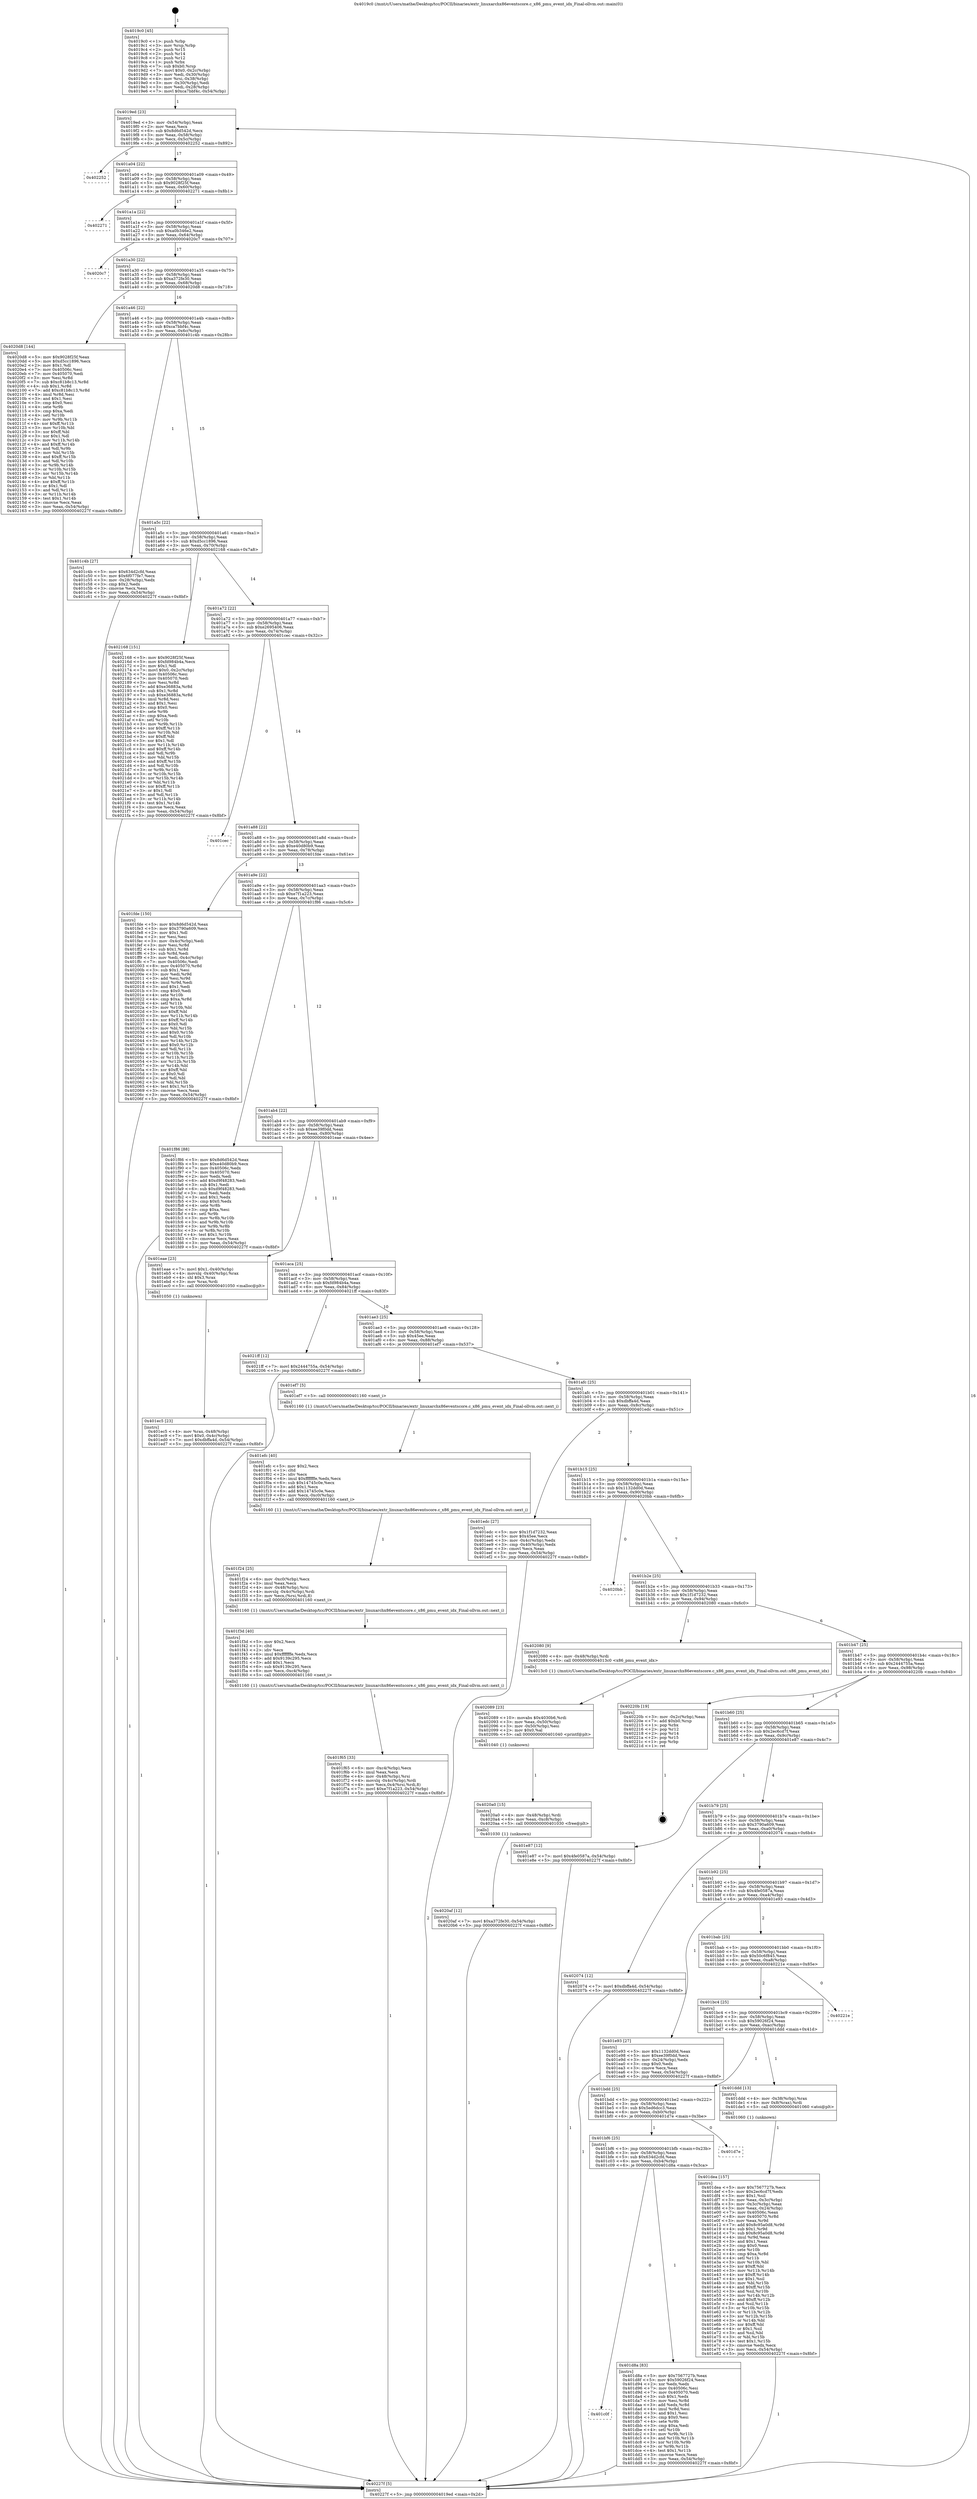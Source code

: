 digraph "0x4019c0" {
  label = "0x4019c0 (/mnt/c/Users/mathe/Desktop/tcc/POCII/binaries/extr_linuxarchx86eventscore.c_x86_pmu_event_idx_Final-ollvm.out::main(0))"
  labelloc = "t"
  node[shape=record]

  Entry [label="",width=0.3,height=0.3,shape=circle,fillcolor=black,style=filled]
  "0x4019ed" [label="{
     0x4019ed [23]\l
     | [instrs]\l
     &nbsp;&nbsp;0x4019ed \<+3\>: mov -0x54(%rbp),%eax\l
     &nbsp;&nbsp;0x4019f0 \<+2\>: mov %eax,%ecx\l
     &nbsp;&nbsp;0x4019f2 \<+6\>: sub $0x8d6d542d,%ecx\l
     &nbsp;&nbsp;0x4019f8 \<+3\>: mov %eax,-0x58(%rbp)\l
     &nbsp;&nbsp;0x4019fb \<+3\>: mov %ecx,-0x5c(%rbp)\l
     &nbsp;&nbsp;0x4019fe \<+6\>: je 0000000000402252 \<main+0x892\>\l
  }"]
  "0x402252" [label="{
     0x402252\l
  }", style=dashed]
  "0x401a04" [label="{
     0x401a04 [22]\l
     | [instrs]\l
     &nbsp;&nbsp;0x401a04 \<+5\>: jmp 0000000000401a09 \<main+0x49\>\l
     &nbsp;&nbsp;0x401a09 \<+3\>: mov -0x58(%rbp),%eax\l
     &nbsp;&nbsp;0x401a0c \<+5\>: sub $0x9028f25f,%eax\l
     &nbsp;&nbsp;0x401a11 \<+3\>: mov %eax,-0x60(%rbp)\l
     &nbsp;&nbsp;0x401a14 \<+6\>: je 0000000000402271 \<main+0x8b1\>\l
  }"]
  Exit [label="",width=0.3,height=0.3,shape=circle,fillcolor=black,style=filled,peripheries=2]
  "0x402271" [label="{
     0x402271\l
  }", style=dashed]
  "0x401a1a" [label="{
     0x401a1a [22]\l
     | [instrs]\l
     &nbsp;&nbsp;0x401a1a \<+5\>: jmp 0000000000401a1f \<main+0x5f\>\l
     &nbsp;&nbsp;0x401a1f \<+3\>: mov -0x58(%rbp),%eax\l
     &nbsp;&nbsp;0x401a22 \<+5\>: sub $0xa0b346e2,%eax\l
     &nbsp;&nbsp;0x401a27 \<+3\>: mov %eax,-0x64(%rbp)\l
     &nbsp;&nbsp;0x401a2a \<+6\>: je 00000000004020c7 \<main+0x707\>\l
  }"]
  "0x4020af" [label="{
     0x4020af [12]\l
     | [instrs]\l
     &nbsp;&nbsp;0x4020af \<+7\>: movl $0xa372fe30,-0x54(%rbp)\l
     &nbsp;&nbsp;0x4020b6 \<+5\>: jmp 000000000040227f \<main+0x8bf\>\l
  }"]
  "0x4020c7" [label="{
     0x4020c7\l
  }", style=dashed]
  "0x401a30" [label="{
     0x401a30 [22]\l
     | [instrs]\l
     &nbsp;&nbsp;0x401a30 \<+5\>: jmp 0000000000401a35 \<main+0x75\>\l
     &nbsp;&nbsp;0x401a35 \<+3\>: mov -0x58(%rbp),%eax\l
     &nbsp;&nbsp;0x401a38 \<+5\>: sub $0xa372fe30,%eax\l
     &nbsp;&nbsp;0x401a3d \<+3\>: mov %eax,-0x68(%rbp)\l
     &nbsp;&nbsp;0x401a40 \<+6\>: je 00000000004020d8 \<main+0x718\>\l
  }"]
  "0x4020a0" [label="{
     0x4020a0 [15]\l
     | [instrs]\l
     &nbsp;&nbsp;0x4020a0 \<+4\>: mov -0x48(%rbp),%rdi\l
     &nbsp;&nbsp;0x4020a4 \<+6\>: mov %eax,-0xc8(%rbp)\l
     &nbsp;&nbsp;0x4020aa \<+5\>: call 0000000000401030 \<free@plt\>\l
     | [calls]\l
     &nbsp;&nbsp;0x401030 \{1\} (unknown)\l
  }"]
  "0x4020d8" [label="{
     0x4020d8 [144]\l
     | [instrs]\l
     &nbsp;&nbsp;0x4020d8 \<+5\>: mov $0x9028f25f,%eax\l
     &nbsp;&nbsp;0x4020dd \<+5\>: mov $0xd5cc1896,%ecx\l
     &nbsp;&nbsp;0x4020e2 \<+2\>: mov $0x1,%dl\l
     &nbsp;&nbsp;0x4020e4 \<+7\>: mov 0x40506c,%esi\l
     &nbsp;&nbsp;0x4020eb \<+7\>: mov 0x405070,%edi\l
     &nbsp;&nbsp;0x4020f2 \<+3\>: mov %esi,%r8d\l
     &nbsp;&nbsp;0x4020f5 \<+7\>: sub $0xc81b8c13,%r8d\l
     &nbsp;&nbsp;0x4020fc \<+4\>: sub $0x1,%r8d\l
     &nbsp;&nbsp;0x402100 \<+7\>: add $0xc81b8c13,%r8d\l
     &nbsp;&nbsp;0x402107 \<+4\>: imul %r8d,%esi\l
     &nbsp;&nbsp;0x40210b \<+3\>: and $0x1,%esi\l
     &nbsp;&nbsp;0x40210e \<+3\>: cmp $0x0,%esi\l
     &nbsp;&nbsp;0x402111 \<+4\>: sete %r9b\l
     &nbsp;&nbsp;0x402115 \<+3\>: cmp $0xa,%edi\l
     &nbsp;&nbsp;0x402118 \<+4\>: setl %r10b\l
     &nbsp;&nbsp;0x40211c \<+3\>: mov %r9b,%r11b\l
     &nbsp;&nbsp;0x40211f \<+4\>: xor $0xff,%r11b\l
     &nbsp;&nbsp;0x402123 \<+3\>: mov %r10b,%bl\l
     &nbsp;&nbsp;0x402126 \<+3\>: xor $0xff,%bl\l
     &nbsp;&nbsp;0x402129 \<+3\>: xor $0x1,%dl\l
     &nbsp;&nbsp;0x40212c \<+3\>: mov %r11b,%r14b\l
     &nbsp;&nbsp;0x40212f \<+4\>: and $0xff,%r14b\l
     &nbsp;&nbsp;0x402133 \<+3\>: and %dl,%r9b\l
     &nbsp;&nbsp;0x402136 \<+3\>: mov %bl,%r15b\l
     &nbsp;&nbsp;0x402139 \<+4\>: and $0xff,%r15b\l
     &nbsp;&nbsp;0x40213d \<+3\>: and %dl,%r10b\l
     &nbsp;&nbsp;0x402140 \<+3\>: or %r9b,%r14b\l
     &nbsp;&nbsp;0x402143 \<+3\>: or %r10b,%r15b\l
     &nbsp;&nbsp;0x402146 \<+3\>: xor %r15b,%r14b\l
     &nbsp;&nbsp;0x402149 \<+3\>: or %bl,%r11b\l
     &nbsp;&nbsp;0x40214c \<+4\>: xor $0xff,%r11b\l
     &nbsp;&nbsp;0x402150 \<+3\>: or $0x1,%dl\l
     &nbsp;&nbsp;0x402153 \<+3\>: and %dl,%r11b\l
     &nbsp;&nbsp;0x402156 \<+3\>: or %r11b,%r14b\l
     &nbsp;&nbsp;0x402159 \<+4\>: test $0x1,%r14b\l
     &nbsp;&nbsp;0x40215d \<+3\>: cmovne %ecx,%eax\l
     &nbsp;&nbsp;0x402160 \<+3\>: mov %eax,-0x54(%rbp)\l
     &nbsp;&nbsp;0x402163 \<+5\>: jmp 000000000040227f \<main+0x8bf\>\l
  }"]
  "0x401a46" [label="{
     0x401a46 [22]\l
     | [instrs]\l
     &nbsp;&nbsp;0x401a46 \<+5\>: jmp 0000000000401a4b \<main+0x8b\>\l
     &nbsp;&nbsp;0x401a4b \<+3\>: mov -0x58(%rbp),%eax\l
     &nbsp;&nbsp;0x401a4e \<+5\>: sub $0xca7bbf4c,%eax\l
     &nbsp;&nbsp;0x401a53 \<+3\>: mov %eax,-0x6c(%rbp)\l
     &nbsp;&nbsp;0x401a56 \<+6\>: je 0000000000401c4b \<main+0x28b\>\l
  }"]
  "0x402089" [label="{
     0x402089 [23]\l
     | [instrs]\l
     &nbsp;&nbsp;0x402089 \<+10\>: movabs $0x4030b6,%rdi\l
     &nbsp;&nbsp;0x402093 \<+3\>: mov %eax,-0x50(%rbp)\l
     &nbsp;&nbsp;0x402096 \<+3\>: mov -0x50(%rbp),%esi\l
     &nbsp;&nbsp;0x402099 \<+2\>: mov $0x0,%al\l
     &nbsp;&nbsp;0x40209b \<+5\>: call 0000000000401040 \<printf@plt\>\l
     | [calls]\l
     &nbsp;&nbsp;0x401040 \{1\} (unknown)\l
  }"]
  "0x401c4b" [label="{
     0x401c4b [27]\l
     | [instrs]\l
     &nbsp;&nbsp;0x401c4b \<+5\>: mov $0x634d2cfd,%eax\l
     &nbsp;&nbsp;0x401c50 \<+5\>: mov $0x6f077fe7,%ecx\l
     &nbsp;&nbsp;0x401c55 \<+3\>: mov -0x28(%rbp),%edx\l
     &nbsp;&nbsp;0x401c58 \<+3\>: cmp $0x2,%edx\l
     &nbsp;&nbsp;0x401c5b \<+3\>: cmovne %ecx,%eax\l
     &nbsp;&nbsp;0x401c5e \<+3\>: mov %eax,-0x54(%rbp)\l
     &nbsp;&nbsp;0x401c61 \<+5\>: jmp 000000000040227f \<main+0x8bf\>\l
  }"]
  "0x401a5c" [label="{
     0x401a5c [22]\l
     | [instrs]\l
     &nbsp;&nbsp;0x401a5c \<+5\>: jmp 0000000000401a61 \<main+0xa1\>\l
     &nbsp;&nbsp;0x401a61 \<+3\>: mov -0x58(%rbp),%eax\l
     &nbsp;&nbsp;0x401a64 \<+5\>: sub $0xd5cc1896,%eax\l
     &nbsp;&nbsp;0x401a69 \<+3\>: mov %eax,-0x70(%rbp)\l
     &nbsp;&nbsp;0x401a6c \<+6\>: je 0000000000402168 \<main+0x7a8\>\l
  }"]
  "0x40227f" [label="{
     0x40227f [5]\l
     | [instrs]\l
     &nbsp;&nbsp;0x40227f \<+5\>: jmp 00000000004019ed \<main+0x2d\>\l
  }"]
  "0x4019c0" [label="{
     0x4019c0 [45]\l
     | [instrs]\l
     &nbsp;&nbsp;0x4019c0 \<+1\>: push %rbp\l
     &nbsp;&nbsp;0x4019c1 \<+3\>: mov %rsp,%rbp\l
     &nbsp;&nbsp;0x4019c4 \<+2\>: push %r15\l
     &nbsp;&nbsp;0x4019c6 \<+2\>: push %r14\l
     &nbsp;&nbsp;0x4019c8 \<+2\>: push %r12\l
     &nbsp;&nbsp;0x4019ca \<+1\>: push %rbx\l
     &nbsp;&nbsp;0x4019cb \<+7\>: sub $0xb0,%rsp\l
     &nbsp;&nbsp;0x4019d2 \<+7\>: movl $0x0,-0x2c(%rbp)\l
     &nbsp;&nbsp;0x4019d9 \<+3\>: mov %edi,-0x30(%rbp)\l
     &nbsp;&nbsp;0x4019dc \<+4\>: mov %rsi,-0x38(%rbp)\l
     &nbsp;&nbsp;0x4019e0 \<+3\>: mov -0x30(%rbp),%edi\l
     &nbsp;&nbsp;0x4019e3 \<+3\>: mov %edi,-0x28(%rbp)\l
     &nbsp;&nbsp;0x4019e6 \<+7\>: movl $0xca7bbf4c,-0x54(%rbp)\l
  }"]
  "0x401f65" [label="{
     0x401f65 [33]\l
     | [instrs]\l
     &nbsp;&nbsp;0x401f65 \<+6\>: mov -0xc4(%rbp),%ecx\l
     &nbsp;&nbsp;0x401f6b \<+3\>: imul %eax,%ecx\l
     &nbsp;&nbsp;0x401f6e \<+4\>: mov -0x48(%rbp),%rsi\l
     &nbsp;&nbsp;0x401f72 \<+4\>: movslq -0x4c(%rbp),%rdi\l
     &nbsp;&nbsp;0x401f76 \<+4\>: mov %ecx,0x4(%rsi,%rdi,8)\l
     &nbsp;&nbsp;0x401f7a \<+7\>: movl $0xe7f1a223,-0x54(%rbp)\l
     &nbsp;&nbsp;0x401f81 \<+5\>: jmp 000000000040227f \<main+0x8bf\>\l
  }"]
  "0x402168" [label="{
     0x402168 [151]\l
     | [instrs]\l
     &nbsp;&nbsp;0x402168 \<+5\>: mov $0x9028f25f,%eax\l
     &nbsp;&nbsp;0x40216d \<+5\>: mov $0xfd984b4a,%ecx\l
     &nbsp;&nbsp;0x402172 \<+2\>: mov $0x1,%dl\l
     &nbsp;&nbsp;0x402174 \<+7\>: movl $0x0,-0x2c(%rbp)\l
     &nbsp;&nbsp;0x40217b \<+7\>: mov 0x40506c,%esi\l
     &nbsp;&nbsp;0x402182 \<+7\>: mov 0x405070,%edi\l
     &nbsp;&nbsp;0x402189 \<+3\>: mov %esi,%r8d\l
     &nbsp;&nbsp;0x40218c \<+7\>: add $0xe36883a,%r8d\l
     &nbsp;&nbsp;0x402193 \<+4\>: sub $0x1,%r8d\l
     &nbsp;&nbsp;0x402197 \<+7\>: sub $0xe36883a,%r8d\l
     &nbsp;&nbsp;0x40219e \<+4\>: imul %r8d,%esi\l
     &nbsp;&nbsp;0x4021a2 \<+3\>: and $0x1,%esi\l
     &nbsp;&nbsp;0x4021a5 \<+3\>: cmp $0x0,%esi\l
     &nbsp;&nbsp;0x4021a8 \<+4\>: sete %r9b\l
     &nbsp;&nbsp;0x4021ac \<+3\>: cmp $0xa,%edi\l
     &nbsp;&nbsp;0x4021af \<+4\>: setl %r10b\l
     &nbsp;&nbsp;0x4021b3 \<+3\>: mov %r9b,%r11b\l
     &nbsp;&nbsp;0x4021b6 \<+4\>: xor $0xff,%r11b\l
     &nbsp;&nbsp;0x4021ba \<+3\>: mov %r10b,%bl\l
     &nbsp;&nbsp;0x4021bd \<+3\>: xor $0xff,%bl\l
     &nbsp;&nbsp;0x4021c0 \<+3\>: xor $0x1,%dl\l
     &nbsp;&nbsp;0x4021c3 \<+3\>: mov %r11b,%r14b\l
     &nbsp;&nbsp;0x4021c6 \<+4\>: and $0xff,%r14b\l
     &nbsp;&nbsp;0x4021ca \<+3\>: and %dl,%r9b\l
     &nbsp;&nbsp;0x4021cd \<+3\>: mov %bl,%r15b\l
     &nbsp;&nbsp;0x4021d0 \<+4\>: and $0xff,%r15b\l
     &nbsp;&nbsp;0x4021d4 \<+3\>: and %dl,%r10b\l
     &nbsp;&nbsp;0x4021d7 \<+3\>: or %r9b,%r14b\l
     &nbsp;&nbsp;0x4021da \<+3\>: or %r10b,%r15b\l
     &nbsp;&nbsp;0x4021dd \<+3\>: xor %r15b,%r14b\l
     &nbsp;&nbsp;0x4021e0 \<+3\>: or %bl,%r11b\l
     &nbsp;&nbsp;0x4021e3 \<+4\>: xor $0xff,%r11b\l
     &nbsp;&nbsp;0x4021e7 \<+3\>: or $0x1,%dl\l
     &nbsp;&nbsp;0x4021ea \<+3\>: and %dl,%r11b\l
     &nbsp;&nbsp;0x4021ed \<+3\>: or %r11b,%r14b\l
     &nbsp;&nbsp;0x4021f0 \<+4\>: test $0x1,%r14b\l
     &nbsp;&nbsp;0x4021f4 \<+3\>: cmovne %ecx,%eax\l
     &nbsp;&nbsp;0x4021f7 \<+3\>: mov %eax,-0x54(%rbp)\l
     &nbsp;&nbsp;0x4021fa \<+5\>: jmp 000000000040227f \<main+0x8bf\>\l
  }"]
  "0x401a72" [label="{
     0x401a72 [22]\l
     | [instrs]\l
     &nbsp;&nbsp;0x401a72 \<+5\>: jmp 0000000000401a77 \<main+0xb7\>\l
     &nbsp;&nbsp;0x401a77 \<+3\>: mov -0x58(%rbp),%eax\l
     &nbsp;&nbsp;0x401a7a \<+5\>: sub $0xe2695406,%eax\l
     &nbsp;&nbsp;0x401a7f \<+3\>: mov %eax,-0x74(%rbp)\l
     &nbsp;&nbsp;0x401a82 \<+6\>: je 0000000000401cec \<main+0x32c\>\l
  }"]
  "0x401f3d" [label="{
     0x401f3d [40]\l
     | [instrs]\l
     &nbsp;&nbsp;0x401f3d \<+5\>: mov $0x2,%ecx\l
     &nbsp;&nbsp;0x401f42 \<+1\>: cltd\l
     &nbsp;&nbsp;0x401f43 \<+2\>: idiv %ecx\l
     &nbsp;&nbsp;0x401f45 \<+6\>: imul $0xfffffffe,%edx,%ecx\l
     &nbsp;&nbsp;0x401f4b \<+6\>: add $0x9139c295,%ecx\l
     &nbsp;&nbsp;0x401f51 \<+3\>: add $0x1,%ecx\l
     &nbsp;&nbsp;0x401f54 \<+6\>: sub $0x9139c295,%ecx\l
     &nbsp;&nbsp;0x401f5a \<+6\>: mov %ecx,-0xc4(%rbp)\l
     &nbsp;&nbsp;0x401f60 \<+5\>: call 0000000000401160 \<next_i\>\l
     | [calls]\l
     &nbsp;&nbsp;0x401160 \{1\} (/mnt/c/Users/mathe/Desktop/tcc/POCII/binaries/extr_linuxarchx86eventscore.c_x86_pmu_event_idx_Final-ollvm.out::next_i)\l
  }"]
  "0x401cec" [label="{
     0x401cec\l
  }", style=dashed]
  "0x401a88" [label="{
     0x401a88 [22]\l
     | [instrs]\l
     &nbsp;&nbsp;0x401a88 \<+5\>: jmp 0000000000401a8d \<main+0xcd\>\l
     &nbsp;&nbsp;0x401a8d \<+3\>: mov -0x58(%rbp),%eax\l
     &nbsp;&nbsp;0x401a90 \<+5\>: sub $0xe40d80b9,%eax\l
     &nbsp;&nbsp;0x401a95 \<+3\>: mov %eax,-0x78(%rbp)\l
     &nbsp;&nbsp;0x401a98 \<+6\>: je 0000000000401fde \<main+0x61e\>\l
  }"]
  "0x401f24" [label="{
     0x401f24 [25]\l
     | [instrs]\l
     &nbsp;&nbsp;0x401f24 \<+6\>: mov -0xc0(%rbp),%ecx\l
     &nbsp;&nbsp;0x401f2a \<+3\>: imul %eax,%ecx\l
     &nbsp;&nbsp;0x401f2d \<+4\>: mov -0x48(%rbp),%rsi\l
     &nbsp;&nbsp;0x401f31 \<+4\>: movslq -0x4c(%rbp),%rdi\l
     &nbsp;&nbsp;0x401f35 \<+3\>: mov %ecx,(%rsi,%rdi,8)\l
     &nbsp;&nbsp;0x401f38 \<+5\>: call 0000000000401160 \<next_i\>\l
     | [calls]\l
     &nbsp;&nbsp;0x401160 \{1\} (/mnt/c/Users/mathe/Desktop/tcc/POCII/binaries/extr_linuxarchx86eventscore.c_x86_pmu_event_idx_Final-ollvm.out::next_i)\l
  }"]
  "0x401fde" [label="{
     0x401fde [150]\l
     | [instrs]\l
     &nbsp;&nbsp;0x401fde \<+5\>: mov $0x8d6d542d,%eax\l
     &nbsp;&nbsp;0x401fe3 \<+5\>: mov $0x3790a609,%ecx\l
     &nbsp;&nbsp;0x401fe8 \<+2\>: mov $0x1,%dl\l
     &nbsp;&nbsp;0x401fea \<+2\>: xor %esi,%esi\l
     &nbsp;&nbsp;0x401fec \<+3\>: mov -0x4c(%rbp),%edi\l
     &nbsp;&nbsp;0x401fef \<+3\>: mov %esi,%r8d\l
     &nbsp;&nbsp;0x401ff2 \<+4\>: sub $0x1,%r8d\l
     &nbsp;&nbsp;0x401ff6 \<+3\>: sub %r8d,%edi\l
     &nbsp;&nbsp;0x401ff9 \<+3\>: mov %edi,-0x4c(%rbp)\l
     &nbsp;&nbsp;0x401ffc \<+7\>: mov 0x40506c,%edi\l
     &nbsp;&nbsp;0x402003 \<+8\>: mov 0x405070,%r8d\l
     &nbsp;&nbsp;0x40200b \<+3\>: sub $0x1,%esi\l
     &nbsp;&nbsp;0x40200e \<+3\>: mov %edi,%r9d\l
     &nbsp;&nbsp;0x402011 \<+3\>: add %esi,%r9d\l
     &nbsp;&nbsp;0x402014 \<+4\>: imul %r9d,%edi\l
     &nbsp;&nbsp;0x402018 \<+3\>: and $0x1,%edi\l
     &nbsp;&nbsp;0x40201b \<+3\>: cmp $0x0,%edi\l
     &nbsp;&nbsp;0x40201e \<+4\>: sete %r10b\l
     &nbsp;&nbsp;0x402022 \<+4\>: cmp $0xa,%r8d\l
     &nbsp;&nbsp;0x402026 \<+4\>: setl %r11b\l
     &nbsp;&nbsp;0x40202a \<+3\>: mov %r10b,%bl\l
     &nbsp;&nbsp;0x40202d \<+3\>: xor $0xff,%bl\l
     &nbsp;&nbsp;0x402030 \<+3\>: mov %r11b,%r14b\l
     &nbsp;&nbsp;0x402033 \<+4\>: xor $0xff,%r14b\l
     &nbsp;&nbsp;0x402037 \<+3\>: xor $0x0,%dl\l
     &nbsp;&nbsp;0x40203a \<+3\>: mov %bl,%r15b\l
     &nbsp;&nbsp;0x40203d \<+4\>: and $0x0,%r15b\l
     &nbsp;&nbsp;0x402041 \<+3\>: and %dl,%r10b\l
     &nbsp;&nbsp;0x402044 \<+3\>: mov %r14b,%r12b\l
     &nbsp;&nbsp;0x402047 \<+4\>: and $0x0,%r12b\l
     &nbsp;&nbsp;0x40204b \<+3\>: and %dl,%r11b\l
     &nbsp;&nbsp;0x40204e \<+3\>: or %r10b,%r15b\l
     &nbsp;&nbsp;0x402051 \<+3\>: or %r11b,%r12b\l
     &nbsp;&nbsp;0x402054 \<+3\>: xor %r12b,%r15b\l
     &nbsp;&nbsp;0x402057 \<+3\>: or %r14b,%bl\l
     &nbsp;&nbsp;0x40205a \<+3\>: xor $0xff,%bl\l
     &nbsp;&nbsp;0x40205d \<+3\>: or $0x0,%dl\l
     &nbsp;&nbsp;0x402060 \<+2\>: and %dl,%bl\l
     &nbsp;&nbsp;0x402062 \<+3\>: or %bl,%r15b\l
     &nbsp;&nbsp;0x402065 \<+4\>: test $0x1,%r15b\l
     &nbsp;&nbsp;0x402069 \<+3\>: cmovne %ecx,%eax\l
     &nbsp;&nbsp;0x40206c \<+3\>: mov %eax,-0x54(%rbp)\l
     &nbsp;&nbsp;0x40206f \<+5\>: jmp 000000000040227f \<main+0x8bf\>\l
  }"]
  "0x401a9e" [label="{
     0x401a9e [22]\l
     | [instrs]\l
     &nbsp;&nbsp;0x401a9e \<+5\>: jmp 0000000000401aa3 \<main+0xe3\>\l
     &nbsp;&nbsp;0x401aa3 \<+3\>: mov -0x58(%rbp),%eax\l
     &nbsp;&nbsp;0x401aa6 \<+5\>: sub $0xe7f1a223,%eax\l
     &nbsp;&nbsp;0x401aab \<+3\>: mov %eax,-0x7c(%rbp)\l
     &nbsp;&nbsp;0x401aae \<+6\>: je 0000000000401f86 \<main+0x5c6\>\l
  }"]
  "0x401efc" [label="{
     0x401efc [40]\l
     | [instrs]\l
     &nbsp;&nbsp;0x401efc \<+5\>: mov $0x2,%ecx\l
     &nbsp;&nbsp;0x401f01 \<+1\>: cltd\l
     &nbsp;&nbsp;0x401f02 \<+2\>: idiv %ecx\l
     &nbsp;&nbsp;0x401f04 \<+6\>: imul $0xfffffffe,%edx,%ecx\l
     &nbsp;&nbsp;0x401f0a \<+6\>: sub $0x14745c0e,%ecx\l
     &nbsp;&nbsp;0x401f10 \<+3\>: add $0x1,%ecx\l
     &nbsp;&nbsp;0x401f13 \<+6\>: add $0x14745c0e,%ecx\l
     &nbsp;&nbsp;0x401f19 \<+6\>: mov %ecx,-0xc0(%rbp)\l
     &nbsp;&nbsp;0x401f1f \<+5\>: call 0000000000401160 \<next_i\>\l
     | [calls]\l
     &nbsp;&nbsp;0x401160 \{1\} (/mnt/c/Users/mathe/Desktop/tcc/POCII/binaries/extr_linuxarchx86eventscore.c_x86_pmu_event_idx_Final-ollvm.out::next_i)\l
  }"]
  "0x401f86" [label="{
     0x401f86 [88]\l
     | [instrs]\l
     &nbsp;&nbsp;0x401f86 \<+5\>: mov $0x8d6d542d,%eax\l
     &nbsp;&nbsp;0x401f8b \<+5\>: mov $0xe40d80b9,%ecx\l
     &nbsp;&nbsp;0x401f90 \<+7\>: mov 0x40506c,%edx\l
     &nbsp;&nbsp;0x401f97 \<+7\>: mov 0x405070,%esi\l
     &nbsp;&nbsp;0x401f9e \<+2\>: mov %edx,%edi\l
     &nbsp;&nbsp;0x401fa0 \<+6\>: add $0xd9f48283,%edi\l
     &nbsp;&nbsp;0x401fa6 \<+3\>: sub $0x1,%edi\l
     &nbsp;&nbsp;0x401fa9 \<+6\>: sub $0xd9f48283,%edi\l
     &nbsp;&nbsp;0x401faf \<+3\>: imul %edi,%edx\l
     &nbsp;&nbsp;0x401fb2 \<+3\>: and $0x1,%edx\l
     &nbsp;&nbsp;0x401fb5 \<+3\>: cmp $0x0,%edx\l
     &nbsp;&nbsp;0x401fb8 \<+4\>: sete %r8b\l
     &nbsp;&nbsp;0x401fbc \<+3\>: cmp $0xa,%esi\l
     &nbsp;&nbsp;0x401fbf \<+4\>: setl %r9b\l
     &nbsp;&nbsp;0x401fc3 \<+3\>: mov %r8b,%r10b\l
     &nbsp;&nbsp;0x401fc6 \<+3\>: and %r9b,%r10b\l
     &nbsp;&nbsp;0x401fc9 \<+3\>: xor %r9b,%r8b\l
     &nbsp;&nbsp;0x401fcc \<+3\>: or %r8b,%r10b\l
     &nbsp;&nbsp;0x401fcf \<+4\>: test $0x1,%r10b\l
     &nbsp;&nbsp;0x401fd3 \<+3\>: cmovne %ecx,%eax\l
     &nbsp;&nbsp;0x401fd6 \<+3\>: mov %eax,-0x54(%rbp)\l
     &nbsp;&nbsp;0x401fd9 \<+5\>: jmp 000000000040227f \<main+0x8bf\>\l
  }"]
  "0x401ab4" [label="{
     0x401ab4 [22]\l
     | [instrs]\l
     &nbsp;&nbsp;0x401ab4 \<+5\>: jmp 0000000000401ab9 \<main+0xf9\>\l
     &nbsp;&nbsp;0x401ab9 \<+3\>: mov -0x58(%rbp),%eax\l
     &nbsp;&nbsp;0x401abc \<+5\>: sub $0xee39f0dd,%eax\l
     &nbsp;&nbsp;0x401ac1 \<+3\>: mov %eax,-0x80(%rbp)\l
     &nbsp;&nbsp;0x401ac4 \<+6\>: je 0000000000401eae \<main+0x4ee\>\l
  }"]
  "0x401ec5" [label="{
     0x401ec5 [23]\l
     | [instrs]\l
     &nbsp;&nbsp;0x401ec5 \<+4\>: mov %rax,-0x48(%rbp)\l
     &nbsp;&nbsp;0x401ec9 \<+7\>: movl $0x0,-0x4c(%rbp)\l
     &nbsp;&nbsp;0x401ed0 \<+7\>: movl $0xdbffa4d,-0x54(%rbp)\l
     &nbsp;&nbsp;0x401ed7 \<+5\>: jmp 000000000040227f \<main+0x8bf\>\l
  }"]
  "0x401eae" [label="{
     0x401eae [23]\l
     | [instrs]\l
     &nbsp;&nbsp;0x401eae \<+7\>: movl $0x1,-0x40(%rbp)\l
     &nbsp;&nbsp;0x401eb5 \<+4\>: movslq -0x40(%rbp),%rax\l
     &nbsp;&nbsp;0x401eb9 \<+4\>: shl $0x3,%rax\l
     &nbsp;&nbsp;0x401ebd \<+3\>: mov %rax,%rdi\l
     &nbsp;&nbsp;0x401ec0 \<+5\>: call 0000000000401050 \<malloc@plt\>\l
     | [calls]\l
     &nbsp;&nbsp;0x401050 \{1\} (unknown)\l
  }"]
  "0x401aca" [label="{
     0x401aca [25]\l
     | [instrs]\l
     &nbsp;&nbsp;0x401aca \<+5\>: jmp 0000000000401acf \<main+0x10f\>\l
     &nbsp;&nbsp;0x401acf \<+3\>: mov -0x58(%rbp),%eax\l
     &nbsp;&nbsp;0x401ad2 \<+5\>: sub $0xfd984b4a,%eax\l
     &nbsp;&nbsp;0x401ad7 \<+6\>: mov %eax,-0x84(%rbp)\l
     &nbsp;&nbsp;0x401add \<+6\>: je 00000000004021ff \<main+0x83f\>\l
  }"]
  "0x401dea" [label="{
     0x401dea [157]\l
     | [instrs]\l
     &nbsp;&nbsp;0x401dea \<+5\>: mov $0x7567727b,%ecx\l
     &nbsp;&nbsp;0x401def \<+5\>: mov $0x2ec6cd7f,%edx\l
     &nbsp;&nbsp;0x401df4 \<+3\>: mov $0x1,%sil\l
     &nbsp;&nbsp;0x401df7 \<+3\>: mov %eax,-0x3c(%rbp)\l
     &nbsp;&nbsp;0x401dfa \<+3\>: mov -0x3c(%rbp),%eax\l
     &nbsp;&nbsp;0x401dfd \<+3\>: mov %eax,-0x24(%rbp)\l
     &nbsp;&nbsp;0x401e00 \<+7\>: mov 0x40506c,%eax\l
     &nbsp;&nbsp;0x401e07 \<+8\>: mov 0x405070,%r8d\l
     &nbsp;&nbsp;0x401e0f \<+3\>: mov %eax,%r9d\l
     &nbsp;&nbsp;0x401e12 \<+7\>: add $0x8c95a0d8,%r9d\l
     &nbsp;&nbsp;0x401e19 \<+4\>: sub $0x1,%r9d\l
     &nbsp;&nbsp;0x401e1d \<+7\>: sub $0x8c95a0d8,%r9d\l
     &nbsp;&nbsp;0x401e24 \<+4\>: imul %r9d,%eax\l
     &nbsp;&nbsp;0x401e28 \<+3\>: and $0x1,%eax\l
     &nbsp;&nbsp;0x401e2b \<+3\>: cmp $0x0,%eax\l
     &nbsp;&nbsp;0x401e2e \<+4\>: sete %r10b\l
     &nbsp;&nbsp;0x401e32 \<+4\>: cmp $0xa,%r8d\l
     &nbsp;&nbsp;0x401e36 \<+4\>: setl %r11b\l
     &nbsp;&nbsp;0x401e3a \<+3\>: mov %r10b,%bl\l
     &nbsp;&nbsp;0x401e3d \<+3\>: xor $0xff,%bl\l
     &nbsp;&nbsp;0x401e40 \<+3\>: mov %r11b,%r14b\l
     &nbsp;&nbsp;0x401e43 \<+4\>: xor $0xff,%r14b\l
     &nbsp;&nbsp;0x401e47 \<+4\>: xor $0x1,%sil\l
     &nbsp;&nbsp;0x401e4b \<+3\>: mov %bl,%r15b\l
     &nbsp;&nbsp;0x401e4e \<+4\>: and $0xff,%r15b\l
     &nbsp;&nbsp;0x401e52 \<+3\>: and %sil,%r10b\l
     &nbsp;&nbsp;0x401e55 \<+3\>: mov %r14b,%r12b\l
     &nbsp;&nbsp;0x401e58 \<+4\>: and $0xff,%r12b\l
     &nbsp;&nbsp;0x401e5c \<+3\>: and %sil,%r11b\l
     &nbsp;&nbsp;0x401e5f \<+3\>: or %r10b,%r15b\l
     &nbsp;&nbsp;0x401e62 \<+3\>: or %r11b,%r12b\l
     &nbsp;&nbsp;0x401e65 \<+3\>: xor %r12b,%r15b\l
     &nbsp;&nbsp;0x401e68 \<+3\>: or %r14b,%bl\l
     &nbsp;&nbsp;0x401e6b \<+3\>: xor $0xff,%bl\l
     &nbsp;&nbsp;0x401e6e \<+4\>: or $0x1,%sil\l
     &nbsp;&nbsp;0x401e72 \<+3\>: and %sil,%bl\l
     &nbsp;&nbsp;0x401e75 \<+3\>: or %bl,%r15b\l
     &nbsp;&nbsp;0x401e78 \<+4\>: test $0x1,%r15b\l
     &nbsp;&nbsp;0x401e7c \<+3\>: cmovne %edx,%ecx\l
     &nbsp;&nbsp;0x401e7f \<+3\>: mov %ecx,-0x54(%rbp)\l
     &nbsp;&nbsp;0x401e82 \<+5\>: jmp 000000000040227f \<main+0x8bf\>\l
  }"]
  "0x4021ff" [label="{
     0x4021ff [12]\l
     | [instrs]\l
     &nbsp;&nbsp;0x4021ff \<+7\>: movl $0x2444755a,-0x54(%rbp)\l
     &nbsp;&nbsp;0x402206 \<+5\>: jmp 000000000040227f \<main+0x8bf\>\l
  }"]
  "0x401ae3" [label="{
     0x401ae3 [25]\l
     | [instrs]\l
     &nbsp;&nbsp;0x401ae3 \<+5\>: jmp 0000000000401ae8 \<main+0x128\>\l
     &nbsp;&nbsp;0x401ae8 \<+3\>: mov -0x58(%rbp),%eax\l
     &nbsp;&nbsp;0x401aeb \<+5\>: sub $0x45ee,%eax\l
     &nbsp;&nbsp;0x401af0 \<+6\>: mov %eax,-0x88(%rbp)\l
     &nbsp;&nbsp;0x401af6 \<+6\>: je 0000000000401ef7 \<main+0x537\>\l
  }"]
  "0x401c0f" [label="{
     0x401c0f\l
  }", style=dashed]
  "0x401ef7" [label="{
     0x401ef7 [5]\l
     | [instrs]\l
     &nbsp;&nbsp;0x401ef7 \<+5\>: call 0000000000401160 \<next_i\>\l
     | [calls]\l
     &nbsp;&nbsp;0x401160 \{1\} (/mnt/c/Users/mathe/Desktop/tcc/POCII/binaries/extr_linuxarchx86eventscore.c_x86_pmu_event_idx_Final-ollvm.out::next_i)\l
  }"]
  "0x401afc" [label="{
     0x401afc [25]\l
     | [instrs]\l
     &nbsp;&nbsp;0x401afc \<+5\>: jmp 0000000000401b01 \<main+0x141\>\l
     &nbsp;&nbsp;0x401b01 \<+3\>: mov -0x58(%rbp),%eax\l
     &nbsp;&nbsp;0x401b04 \<+5\>: sub $0xdbffa4d,%eax\l
     &nbsp;&nbsp;0x401b09 \<+6\>: mov %eax,-0x8c(%rbp)\l
     &nbsp;&nbsp;0x401b0f \<+6\>: je 0000000000401edc \<main+0x51c\>\l
  }"]
  "0x401d8a" [label="{
     0x401d8a [83]\l
     | [instrs]\l
     &nbsp;&nbsp;0x401d8a \<+5\>: mov $0x7567727b,%eax\l
     &nbsp;&nbsp;0x401d8f \<+5\>: mov $0x59026f24,%ecx\l
     &nbsp;&nbsp;0x401d94 \<+2\>: xor %edx,%edx\l
     &nbsp;&nbsp;0x401d96 \<+7\>: mov 0x40506c,%esi\l
     &nbsp;&nbsp;0x401d9d \<+7\>: mov 0x405070,%edi\l
     &nbsp;&nbsp;0x401da4 \<+3\>: sub $0x1,%edx\l
     &nbsp;&nbsp;0x401da7 \<+3\>: mov %esi,%r8d\l
     &nbsp;&nbsp;0x401daa \<+3\>: add %edx,%r8d\l
     &nbsp;&nbsp;0x401dad \<+4\>: imul %r8d,%esi\l
     &nbsp;&nbsp;0x401db1 \<+3\>: and $0x1,%esi\l
     &nbsp;&nbsp;0x401db4 \<+3\>: cmp $0x0,%esi\l
     &nbsp;&nbsp;0x401db7 \<+4\>: sete %r9b\l
     &nbsp;&nbsp;0x401dbb \<+3\>: cmp $0xa,%edi\l
     &nbsp;&nbsp;0x401dbe \<+4\>: setl %r10b\l
     &nbsp;&nbsp;0x401dc2 \<+3\>: mov %r9b,%r11b\l
     &nbsp;&nbsp;0x401dc5 \<+3\>: and %r10b,%r11b\l
     &nbsp;&nbsp;0x401dc8 \<+3\>: xor %r10b,%r9b\l
     &nbsp;&nbsp;0x401dcb \<+3\>: or %r9b,%r11b\l
     &nbsp;&nbsp;0x401dce \<+4\>: test $0x1,%r11b\l
     &nbsp;&nbsp;0x401dd2 \<+3\>: cmovne %ecx,%eax\l
     &nbsp;&nbsp;0x401dd5 \<+3\>: mov %eax,-0x54(%rbp)\l
     &nbsp;&nbsp;0x401dd8 \<+5\>: jmp 000000000040227f \<main+0x8bf\>\l
  }"]
  "0x401edc" [label="{
     0x401edc [27]\l
     | [instrs]\l
     &nbsp;&nbsp;0x401edc \<+5\>: mov $0x1f1d7232,%eax\l
     &nbsp;&nbsp;0x401ee1 \<+5\>: mov $0x45ee,%ecx\l
     &nbsp;&nbsp;0x401ee6 \<+3\>: mov -0x4c(%rbp),%edx\l
     &nbsp;&nbsp;0x401ee9 \<+3\>: cmp -0x40(%rbp),%edx\l
     &nbsp;&nbsp;0x401eec \<+3\>: cmovl %ecx,%eax\l
     &nbsp;&nbsp;0x401eef \<+3\>: mov %eax,-0x54(%rbp)\l
     &nbsp;&nbsp;0x401ef2 \<+5\>: jmp 000000000040227f \<main+0x8bf\>\l
  }"]
  "0x401b15" [label="{
     0x401b15 [25]\l
     | [instrs]\l
     &nbsp;&nbsp;0x401b15 \<+5\>: jmp 0000000000401b1a \<main+0x15a\>\l
     &nbsp;&nbsp;0x401b1a \<+3\>: mov -0x58(%rbp),%eax\l
     &nbsp;&nbsp;0x401b1d \<+5\>: sub $0x1132dd0d,%eax\l
     &nbsp;&nbsp;0x401b22 \<+6\>: mov %eax,-0x90(%rbp)\l
     &nbsp;&nbsp;0x401b28 \<+6\>: je 00000000004020bb \<main+0x6fb\>\l
  }"]
  "0x401bf6" [label="{
     0x401bf6 [25]\l
     | [instrs]\l
     &nbsp;&nbsp;0x401bf6 \<+5\>: jmp 0000000000401bfb \<main+0x23b\>\l
     &nbsp;&nbsp;0x401bfb \<+3\>: mov -0x58(%rbp),%eax\l
     &nbsp;&nbsp;0x401bfe \<+5\>: sub $0x634d2cfd,%eax\l
     &nbsp;&nbsp;0x401c03 \<+6\>: mov %eax,-0xb4(%rbp)\l
     &nbsp;&nbsp;0x401c09 \<+6\>: je 0000000000401d8a \<main+0x3ca\>\l
  }"]
  "0x4020bb" [label="{
     0x4020bb\l
  }", style=dashed]
  "0x401b2e" [label="{
     0x401b2e [25]\l
     | [instrs]\l
     &nbsp;&nbsp;0x401b2e \<+5\>: jmp 0000000000401b33 \<main+0x173\>\l
     &nbsp;&nbsp;0x401b33 \<+3\>: mov -0x58(%rbp),%eax\l
     &nbsp;&nbsp;0x401b36 \<+5\>: sub $0x1f1d7232,%eax\l
     &nbsp;&nbsp;0x401b3b \<+6\>: mov %eax,-0x94(%rbp)\l
     &nbsp;&nbsp;0x401b41 \<+6\>: je 0000000000402080 \<main+0x6c0\>\l
  }"]
  "0x401d7e" [label="{
     0x401d7e\l
  }", style=dashed]
  "0x402080" [label="{
     0x402080 [9]\l
     | [instrs]\l
     &nbsp;&nbsp;0x402080 \<+4\>: mov -0x48(%rbp),%rdi\l
     &nbsp;&nbsp;0x402084 \<+5\>: call 00000000004013c0 \<x86_pmu_event_idx\>\l
     | [calls]\l
     &nbsp;&nbsp;0x4013c0 \{1\} (/mnt/c/Users/mathe/Desktop/tcc/POCII/binaries/extr_linuxarchx86eventscore.c_x86_pmu_event_idx_Final-ollvm.out::x86_pmu_event_idx)\l
  }"]
  "0x401b47" [label="{
     0x401b47 [25]\l
     | [instrs]\l
     &nbsp;&nbsp;0x401b47 \<+5\>: jmp 0000000000401b4c \<main+0x18c\>\l
     &nbsp;&nbsp;0x401b4c \<+3\>: mov -0x58(%rbp),%eax\l
     &nbsp;&nbsp;0x401b4f \<+5\>: sub $0x2444755a,%eax\l
     &nbsp;&nbsp;0x401b54 \<+6\>: mov %eax,-0x98(%rbp)\l
     &nbsp;&nbsp;0x401b5a \<+6\>: je 000000000040220b \<main+0x84b\>\l
  }"]
  "0x401bdd" [label="{
     0x401bdd [25]\l
     | [instrs]\l
     &nbsp;&nbsp;0x401bdd \<+5\>: jmp 0000000000401be2 \<main+0x222\>\l
     &nbsp;&nbsp;0x401be2 \<+3\>: mov -0x58(%rbp),%eax\l
     &nbsp;&nbsp;0x401be5 \<+5\>: sub $0x5ed6dcc3,%eax\l
     &nbsp;&nbsp;0x401bea \<+6\>: mov %eax,-0xb0(%rbp)\l
     &nbsp;&nbsp;0x401bf0 \<+6\>: je 0000000000401d7e \<main+0x3be\>\l
  }"]
  "0x40220b" [label="{
     0x40220b [19]\l
     | [instrs]\l
     &nbsp;&nbsp;0x40220b \<+3\>: mov -0x2c(%rbp),%eax\l
     &nbsp;&nbsp;0x40220e \<+7\>: add $0xb0,%rsp\l
     &nbsp;&nbsp;0x402215 \<+1\>: pop %rbx\l
     &nbsp;&nbsp;0x402216 \<+2\>: pop %r12\l
     &nbsp;&nbsp;0x402218 \<+2\>: pop %r14\l
     &nbsp;&nbsp;0x40221a \<+2\>: pop %r15\l
     &nbsp;&nbsp;0x40221c \<+1\>: pop %rbp\l
     &nbsp;&nbsp;0x40221d \<+1\>: ret\l
  }"]
  "0x401b60" [label="{
     0x401b60 [25]\l
     | [instrs]\l
     &nbsp;&nbsp;0x401b60 \<+5\>: jmp 0000000000401b65 \<main+0x1a5\>\l
     &nbsp;&nbsp;0x401b65 \<+3\>: mov -0x58(%rbp),%eax\l
     &nbsp;&nbsp;0x401b68 \<+5\>: sub $0x2ec6cd7f,%eax\l
     &nbsp;&nbsp;0x401b6d \<+6\>: mov %eax,-0x9c(%rbp)\l
     &nbsp;&nbsp;0x401b73 \<+6\>: je 0000000000401e87 \<main+0x4c7\>\l
  }"]
  "0x401ddd" [label="{
     0x401ddd [13]\l
     | [instrs]\l
     &nbsp;&nbsp;0x401ddd \<+4\>: mov -0x38(%rbp),%rax\l
     &nbsp;&nbsp;0x401de1 \<+4\>: mov 0x8(%rax),%rdi\l
     &nbsp;&nbsp;0x401de5 \<+5\>: call 0000000000401060 \<atoi@plt\>\l
     | [calls]\l
     &nbsp;&nbsp;0x401060 \{1\} (unknown)\l
  }"]
  "0x401e87" [label="{
     0x401e87 [12]\l
     | [instrs]\l
     &nbsp;&nbsp;0x401e87 \<+7\>: movl $0x4fe0587a,-0x54(%rbp)\l
     &nbsp;&nbsp;0x401e8e \<+5\>: jmp 000000000040227f \<main+0x8bf\>\l
  }"]
  "0x401b79" [label="{
     0x401b79 [25]\l
     | [instrs]\l
     &nbsp;&nbsp;0x401b79 \<+5\>: jmp 0000000000401b7e \<main+0x1be\>\l
     &nbsp;&nbsp;0x401b7e \<+3\>: mov -0x58(%rbp),%eax\l
     &nbsp;&nbsp;0x401b81 \<+5\>: sub $0x3790a609,%eax\l
     &nbsp;&nbsp;0x401b86 \<+6\>: mov %eax,-0xa0(%rbp)\l
     &nbsp;&nbsp;0x401b8c \<+6\>: je 0000000000402074 \<main+0x6b4\>\l
  }"]
  "0x401bc4" [label="{
     0x401bc4 [25]\l
     | [instrs]\l
     &nbsp;&nbsp;0x401bc4 \<+5\>: jmp 0000000000401bc9 \<main+0x209\>\l
     &nbsp;&nbsp;0x401bc9 \<+3\>: mov -0x58(%rbp),%eax\l
     &nbsp;&nbsp;0x401bcc \<+5\>: sub $0x59026f24,%eax\l
     &nbsp;&nbsp;0x401bd1 \<+6\>: mov %eax,-0xac(%rbp)\l
     &nbsp;&nbsp;0x401bd7 \<+6\>: je 0000000000401ddd \<main+0x41d\>\l
  }"]
  "0x402074" [label="{
     0x402074 [12]\l
     | [instrs]\l
     &nbsp;&nbsp;0x402074 \<+7\>: movl $0xdbffa4d,-0x54(%rbp)\l
     &nbsp;&nbsp;0x40207b \<+5\>: jmp 000000000040227f \<main+0x8bf\>\l
  }"]
  "0x401b92" [label="{
     0x401b92 [25]\l
     | [instrs]\l
     &nbsp;&nbsp;0x401b92 \<+5\>: jmp 0000000000401b97 \<main+0x1d7\>\l
     &nbsp;&nbsp;0x401b97 \<+3\>: mov -0x58(%rbp),%eax\l
     &nbsp;&nbsp;0x401b9a \<+5\>: sub $0x4fe0587a,%eax\l
     &nbsp;&nbsp;0x401b9f \<+6\>: mov %eax,-0xa4(%rbp)\l
     &nbsp;&nbsp;0x401ba5 \<+6\>: je 0000000000401e93 \<main+0x4d3\>\l
  }"]
  "0x40221e" [label="{
     0x40221e\l
  }", style=dashed]
  "0x401e93" [label="{
     0x401e93 [27]\l
     | [instrs]\l
     &nbsp;&nbsp;0x401e93 \<+5\>: mov $0x1132dd0d,%eax\l
     &nbsp;&nbsp;0x401e98 \<+5\>: mov $0xee39f0dd,%ecx\l
     &nbsp;&nbsp;0x401e9d \<+3\>: mov -0x24(%rbp),%edx\l
     &nbsp;&nbsp;0x401ea0 \<+3\>: cmp $0x0,%edx\l
     &nbsp;&nbsp;0x401ea3 \<+3\>: cmove %ecx,%eax\l
     &nbsp;&nbsp;0x401ea6 \<+3\>: mov %eax,-0x54(%rbp)\l
     &nbsp;&nbsp;0x401ea9 \<+5\>: jmp 000000000040227f \<main+0x8bf\>\l
  }"]
  "0x401bab" [label="{
     0x401bab [25]\l
     | [instrs]\l
     &nbsp;&nbsp;0x401bab \<+5\>: jmp 0000000000401bb0 \<main+0x1f0\>\l
     &nbsp;&nbsp;0x401bb0 \<+3\>: mov -0x58(%rbp),%eax\l
     &nbsp;&nbsp;0x401bb3 \<+5\>: sub $0x50c6f845,%eax\l
     &nbsp;&nbsp;0x401bb8 \<+6\>: mov %eax,-0xa8(%rbp)\l
     &nbsp;&nbsp;0x401bbe \<+6\>: je 000000000040221e \<main+0x85e\>\l
  }"]
  Entry -> "0x4019c0" [label=" 1"]
  "0x4019ed" -> "0x402252" [label=" 0"]
  "0x4019ed" -> "0x401a04" [label=" 17"]
  "0x40220b" -> Exit [label=" 1"]
  "0x401a04" -> "0x402271" [label=" 0"]
  "0x401a04" -> "0x401a1a" [label=" 17"]
  "0x4021ff" -> "0x40227f" [label=" 1"]
  "0x401a1a" -> "0x4020c7" [label=" 0"]
  "0x401a1a" -> "0x401a30" [label=" 17"]
  "0x402168" -> "0x40227f" [label=" 1"]
  "0x401a30" -> "0x4020d8" [label=" 1"]
  "0x401a30" -> "0x401a46" [label=" 16"]
  "0x4020d8" -> "0x40227f" [label=" 1"]
  "0x401a46" -> "0x401c4b" [label=" 1"]
  "0x401a46" -> "0x401a5c" [label=" 15"]
  "0x401c4b" -> "0x40227f" [label=" 1"]
  "0x4019c0" -> "0x4019ed" [label=" 1"]
  "0x40227f" -> "0x4019ed" [label=" 16"]
  "0x4020af" -> "0x40227f" [label=" 1"]
  "0x401a5c" -> "0x402168" [label=" 1"]
  "0x401a5c" -> "0x401a72" [label=" 14"]
  "0x4020a0" -> "0x4020af" [label=" 1"]
  "0x401a72" -> "0x401cec" [label=" 0"]
  "0x401a72" -> "0x401a88" [label=" 14"]
  "0x402089" -> "0x4020a0" [label=" 1"]
  "0x401a88" -> "0x401fde" [label=" 1"]
  "0x401a88" -> "0x401a9e" [label=" 13"]
  "0x402080" -> "0x402089" [label=" 1"]
  "0x401a9e" -> "0x401f86" [label=" 1"]
  "0x401a9e" -> "0x401ab4" [label=" 12"]
  "0x402074" -> "0x40227f" [label=" 1"]
  "0x401ab4" -> "0x401eae" [label=" 1"]
  "0x401ab4" -> "0x401aca" [label=" 11"]
  "0x401fde" -> "0x40227f" [label=" 1"]
  "0x401aca" -> "0x4021ff" [label=" 1"]
  "0x401aca" -> "0x401ae3" [label=" 10"]
  "0x401f86" -> "0x40227f" [label=" 1"]
  "0x401ae3" -> "0x401ef7" [label=" 1"]
  "0x401ae3" -> "0x401afc" [label=" 9"]
  "0x401f65" -> "0x40227f" [label=" 1"]
  "0x401afc" -> "0x401edc" [label=" 2"]
  "0x401afc" -> "0x401b15" [label=" 7"]
  "0x401f3d" -> "0x401f65" [label=" 1"]
  "0x401b15" -> "0x4020bb" [label=" 0"]
  "0x401b15" -> "0x401b2e" [label=" 7"]
  "0x401efc" -> "0x401f24" [label=" 1"]
  "0x401b2e" -> "0x402080" [label=" 1"]
  "0x401b2e" -> "0x401b47" [label=" 6"]
  "0x401ef7" -> "0x401efc" [label=" 1"]
  "0x401b47" -> "0x40220b" [label=" 1"]
  "0x401b47" -> "0x401b60" [label=" 5"]
  "0x401ec5" -> "0x40227f" [label=" 1"]
  "0x401b60" -> "0x401e87" [label=" 1"]
  "0x401b60" -> "0x401b79" [label=" 4"]
  "0x401eae" -> "0x401ec5" [label=" 1"]
  "0x401b79" -> "0x402074" [label=" 1"]
  "0x401b79" -> "0x401b92" [label=" 3"]
  "0x401e87" -> "0x40227f" [label=" 1"]
  "0x401b92" -> "0x401e93" [label=" 1"]
  "0x401b92" -> "0x401bab" [label=" 2"]
  "0x401dea" -> "0x40227f" [label=" 1"]
  "0x401bab" -> "0x40221e" [label=" 0"]
  "0x401bab" -> "0x401bc4" [label=" 2"]
  "0x401e93" -> "0x40227f" [label=" 1"]
  "0x401bc4" -> "0x401ddd" [label=" 1"]
  "0x401bc4" -> "0x401bdd" [label=" 1"]
  "0x401edc" -> "0x40227f" [label=" 2"]
  "0x401bdd" -> "0x401d7e" [label=" 0"]
  "0x401bdd" -> "0x401bf6" [label=" 1"]
  "0x401f24" -> "0x401f3d" [label=" 1"]
  "0x401bf6" -> "0x401d8a" [label=" 1"]
  "0x401bf6" -> "0x401c0f" [label=" 0"]
  "0x401d8a" -> "0x40227f" [label=" 1"]
  "0x401ddd" -> "0x401dea" [label=" 1"]
}
